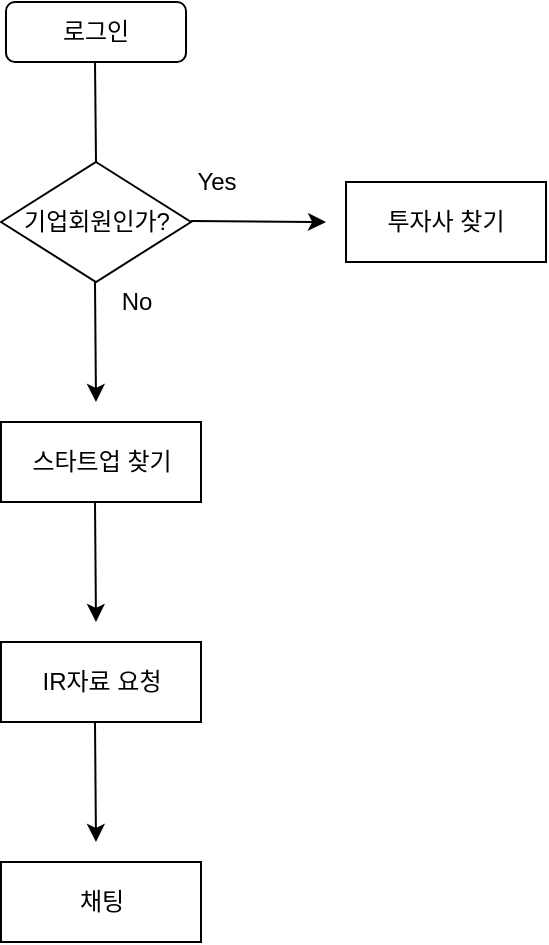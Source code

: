 <mxfile version="14.9.6" type="github">
  <diagram id="jwg91ssVHAWT3ChMCfoV" name="Page-1">
    <mxGraphModel dx="1038" dy="588" grid="1" gridSize="10" guides="1" tooltips="1" connect="1" arrows="1" fold="1" page="1" pageScale="1" pageWidth="827" pageHeight="1169" math="0" shadow="0">
      <root>
        <mxCell id="0" />
        <mxCell id="1" parent="0" />
        <mxCell id="XziP5GMlbgsyt9676Pt8-1" value="로그인" style="rounded=1;whiteSpace=wrap;html=1;" vertex="1" parent="1">
          <mxGeometry x="40" y="40" width="90" height="30" as="geometry" />
        </mxCell>
        <mxCell id="XziP5GMlbgsyt9676Pt8-3" value="" style="endArrow=none;html=1;" edge="1" parent="1">
          <mxGeometry width="50" height="50" relative="1" as="geometry">
            <mxPoint x="85" y="120" as="sourcePoint" />
            <mxPoint x="84.5" y="70" as="targetPoint" />
          </mxGeometry>
        </mxCell>
        <mxCell id="XziP5GMlbgsyt9676Pt8-4" value="기업회원인가?" style="rhombus;whiteSpace=wrap;html=1;" vertex="1" parent="1">
          <mxGeometry x="37.5" y="120" width="95" height="60" as="geometry" />
        </mxCell>
        <mxCell id="XziP5GMlbgsyt9676Pt8-5" value="" style="endArrow=classic;html=1;" edge="1" parent="1">
          <mxGeometry width="50" height="50" relative="1" as="geometry">
            <mxPoint x="132.5" y="149.5" as="sourcePoint" />
            <mxPoint x="200" y="150" as="targetPoint" />
          </mxGeometry>
        </mxCell>
        <mxCell id="XziP5GMlbgsyt9676Pt8-6" value="" style="endArrow=classic;html=1;" edge="1" parent="1">
          <mxGeometry width="50" height="50" relative="1" as="geometry">
            <mxPoint x="84.5" y="180" as="sourcePoint" />
            <mxPoint x="85" y="240" as="targetPoint" />
          </mxGeometry>
        </mxCell>
        <mxCell id="XziP5GMlbgsyt9676Pt8-7" value="Yes" style="text;html=1;resizable=0;autosize=1;align=center;verticalAlign=middle;points=[];fillColor=none;strokeColor=none;rounded=0;" vertex="1" parent="1">
          <mxGeometry x="130" y="120" width="30" height="20" as="geometry" />
        </mxCell>
        <mxCell id="XziP5GMlbgsyt9676Pt8-8" value="No" style="text;html=1;resizable=0;autosize=1;align=center;verticalAlign=middle;points=[];fillColor=none;strokeColor=none;rounded=0;" vertex="1" parent="1">
          <mxGeometry x="90" y="180" width="30" height="20" as="geometry" />
        </mxCell>
        <mxCell id="XziP5GMlbgsyt9676Pt8-9" value="투자사 찾기" style="rounded=0;whiteSpace=wrap;html=1;" vertex="1" parent="1">
          <mxGeometry x="210" y="130" width="100" height="40" as="geometry" />
        </mxCell>
        <mxCell id="XziP5GMlbgsyt9676Pt8-10" value="스타트업 찾기" style="rounded=0;whiteSpace=wrap;html=1;" vertex="1" parent="1">
          <mxGeometry x="37.5" y="250" width="100" height="40" as="geometry" />
        </mxCell>
        <mxCell id="XziP5GMlbgsyt9676Pt8-11" value="" style="endArrow=classic;html=1;" edge="1" parent="1">
          <mxGeometry width="50" height="50" relative="1" as="geometry">
            <mxPoint x="84.5" y="290" as="sourcePoint" />
            <mxPoint x="85" y="350" as="targetPoint" />
          </mxGeometry>
        </mxCell>
        <mxCell id="XziP5GMlbgsyt9676Pt8-12" value="IR자료 요청" style="rounded=0;whiteSpace=wrap;html=1;" vertex="1" parent="1">
          <mxGeometry x="37.5" y="360" width="100" height="40" as="geometry" />
        </mxCell>
        <mxCell id="XziP5GMlbgsyt9676Pt8-13" value="" style="endArrow=classic;html=1;" edge="1" parent="1">
          <mxGeometry width="50" height="50" relative="1" as="geometry">
            <mxPoint x="84.5" y="400" as="sourcePoint" />
            <mxPoint x="85" y="460" as="targetPoint" />
          </mxGeometry>
        </mxCell>
        <mxCell id="XziP5GMlbgsyt9676Pt8-14" value="채팅" style="rounded=0;whiteSpace=wrap;html=1;" vertex="1" parent="1">
          <mxGeometry x="37.5" y="470" width="100" height="40" as="geometry" />
        </mxCell>
      </root>
    </mxGraphModel>
  </diagram>
</mxfile>
